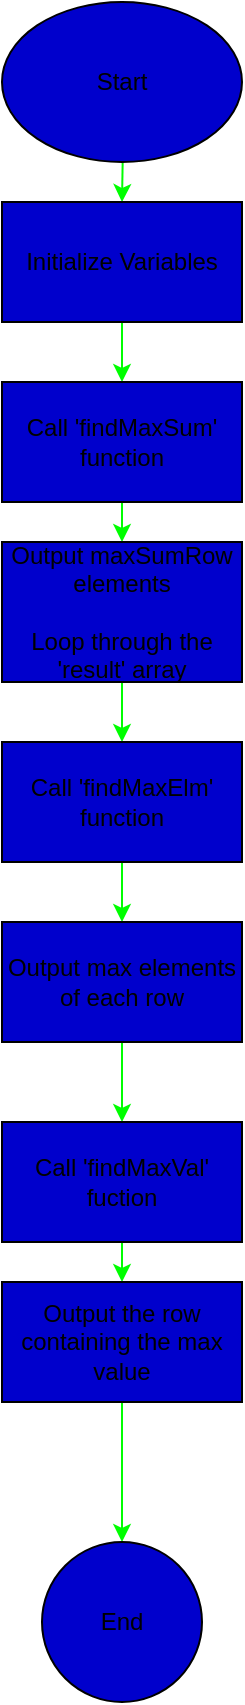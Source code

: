 <mxfile>
    <diagram id="QGNRFg8jejz25i1b-yu3" name="Page-1">
        <mxGraphModel dx="2084" dy="1176" grid="1" gridSize="10" guides="1" tooltips="1" connect="1" arrows="1" fold="1" page="1" pageScale="1" pageWidth="850" pageHeight="1100" math="0" shadow="0">
            <root>
                <mxCell id="0"/>
                <mxCell id="1" parent="0"/>
                <mxCell id="4" value="" style="edgeStyle=none;html=1;fillColor=#0000CC;strokeColor=#00FF00;" edge="1" parent="1" source="2" target="3">
                    <mxGeometry relative="1" as="geometry"/>
                </mxCell>
                <mxCell id="2" value="Start" style="ellipse;whiteSpace=wrap;html=1;fillColor=#0000CC;" vertex="1" parent="1">
                    <mxGeometry x="240" y="10" width="120" height="80" as="geometry"/>
                </mxCell>
                <mxCell id="6" value="" style="edgeStyle=none;html=1;fillColor=#0000CC;strokeColor=#00FF00;" edge="1" parent="1" source="3" target="5">
                    <mxGeometry relative="1" as="geometry"/>
                </mxCell>
                <mxCell id="3" value="Initialize Variables" style="whiteSpace=wrap;html=1;fillColor=#0000CC;" vertex="1" parent="1">
                    <mxGeometry x="240" y="110" width="120" height="60" as="geometry"/>
                </mxCell>
                <mxCell id="8" value="" style="edgeStyle=none;html=1;fillColor=#0000CC;strokeColor=#00FF00;" edge="1" parent="1" source="5" target="7">
                    <mxGeometry relative="1" as="geometry"/>
                </mxCell>
                <mxCell id="5" value="Call 'findMaxSum' function" style="whiteSpace=wrap;html=1;fillColor=#0000CC;" vertex="1" parent="1">
                    <mxGeometry x="240" y="200" width="120" height="60" as="geometry"/>
                </mxCell>
                <mxCell id="10" value="" style="edgeStyle=none;html=1;fillColor=#0000CC;strokeColor=#00FF00;" edge="1" parent="1" source="7" target="9">
                    <mxGeometry relative="1" as="geometry"/>
                </mxCell>
                <mxCell id="7" value="Output maxSumRow elements&lt;br&gt;&lt;br&gt;Loop through the 'result' array" style="whiteSpace=wrap;html=1;fillColor=#0000CC;" vertex="1" parent="1">
                    <mxGeometry x="240" y="280" width="120" height="70" as="geometry"/>
                </mxCell>
                <mxCell id="12" value="" style="edgeStyle=none;html=1;fillColor=#0000CC;strokeColor=#00FF00;" edge="1" parent="1" source="9" target="11">
                    <mxGeometry relative="1" as="geometry"/>
                </mxCell>
                <mxCell id="9" value="Call 'findMaxElm' function" style="whiteSpace=wrap;html=1;fillColor=#0000CC;" vertex="1" parent="1">
                    <mxGeometry x="240" y="380" width="120" height="60" as="geometry"/>
                </mxCell>
                <mxCell id="14" value="" style="edgeStyle=none;html=1;fillColor=#0000CC;strokeColor=#00FF00;" edge="1" parent="1" source="11" target="13">
                    <mxGeometry relative="1" as="geometry"/>
                </mxCell>
                <mxCell id="11" value="Output max elements of each row" style="whiteSpace=wrap;html=1;fillColor=#0000CC;" vertex="1" parent="1">
                    <mxGeometry x="240" y="470" width="120" height="60" as="geometry"/>
                </mxCell>
                <mxCell id="16" value="" style="edgeStyle=none;html=1;fillColor=#0000CC;strokeColor=#00FF00;" edge="1" parent="1" source="13" target="15">
                    <mxGeometry relative="1" as="geometry"/>
                </mxCell>
                <mxCell id="13" value="Call 'findMaxVal' fuction" style="whiteSpace=wrap;html=1;fillColor=#0000CC;" vertex="1" parent="1">
                    <mxGeometry x="240" y="570" width="120" height="60" as="geometry"/>
                </mxCell>
                <mxCell id="18" value="" style="edgeStyle=none;html=1;fillColor=#0000CC;strokeColor=#00FF00;" edge="1" parent="1" source="15" target="17">
                    <mxGeometry relative="1" as="geometry"/>
                </mxCell>
                <mxCell id="15" value="Output the row containing the max value" style="whiteSpace=wrap;html=1;fillColor=#0000CC;" vertex="1" parent="1">
                    <mxGeometry x="240" y="650" width="120" height="60" as="geometry"/>
                </mxCell>
                <mxCell id="17" value="End" style="ellipse;whiteSpace=wrap;html=1;fillColor=#0000CC;" vertex="1" parent="1">
                    <mxGeometry x="260" y="780" width="80" height="80" as="geometry"/>
                </mxCell>
            </root>
        </mxGraphModel>
    </diagram>
</mxfile>